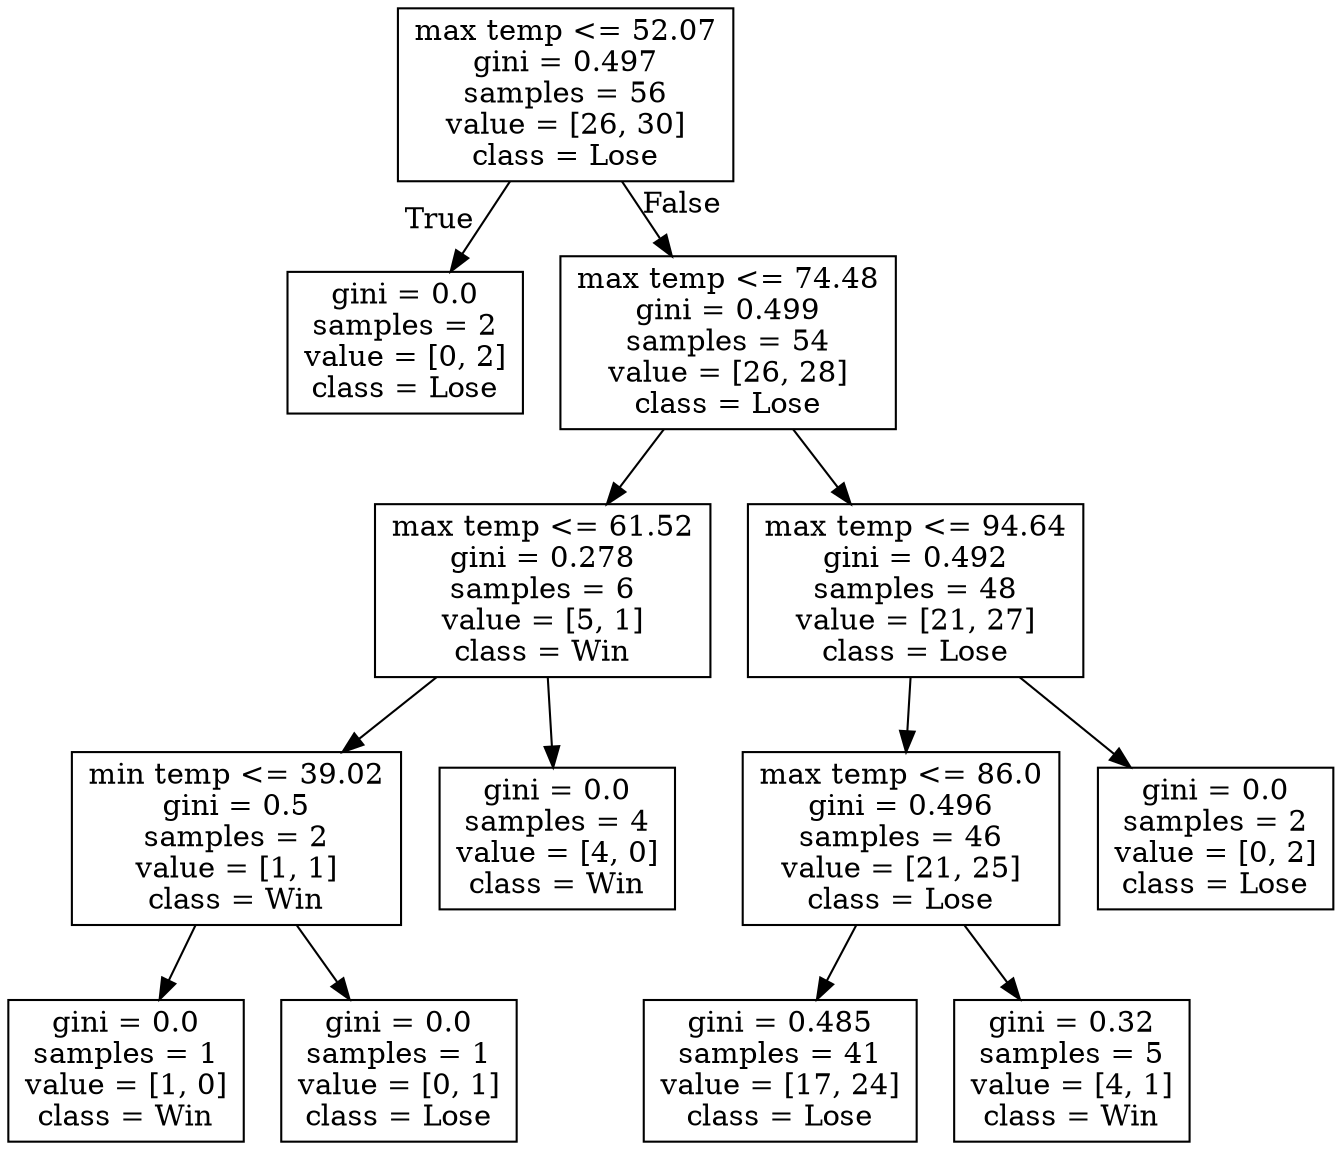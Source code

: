digraph Tree {
node [shape=box] ;
0 [label="max temp <= 52.07\ngini = 0.497\nsamples = 56\nvalue = [26, 30]\nclass = Lose"] ;
1 [label="gini = 0.0\nsamples = 2\nvalue = [0, 2]\nclass = Lose"] ;
0 -> 1 [labeldistance=2.5, labelangle=45, headlabel="True"] ;
2 [label="max temp <= 74.48\ngini = 0.499\nsamples = 54\nvalue = [26, 28]\nclass = Lose"] ;
0 -> 2 [labeldistance=2.5, labelangle=-45, headlabel="False"] ;
3 [label="max temp <= 61.52\ngini = 0.278\nsamples = 6\nvalue = [5, 1]\nclass = Win"] ;
2 -> 3 ;
4 [label="min temp <= 39.02\ngini = 0.5\nsamples = 2\nvalue = [1, 1]\nclass = Win"] ;
3 -> 4 ;
5 [label="gini = 0.0\nsamples = 1\nvalue = [1, 0]\nclass = Win"] ;
4 -> 5 ;
6 [label="gini = 0.0\nsamples = 1\nvalue = [0, 1]\nclass = Lose"] ;
4 -> 6 ;
7 [label="gini = 0.0\nsamples = 4\nvalue = [4, 0]\nclass = Win"] ;
3 -> 7 ;
8 [label="max temp <= 94.64\ngini = 0.492\nsamples = 48\nvalue = [21, 27]\nclass = Lose"] ;
2 -> 8 ;
9 [label="max temp <= 86.0\ngini = 0.496\nsamples = 46\nvalue = [21, 25]\nclass = Lose"] ;
8 -> 9 ;
10 [label="gini = 0.485\nsamples = 41\nvalue = [17, 24]\nclass = Lose"] ;
9 -> 10 ;
11 [label="gini = 0.32\nsamples = 5\nvalue = [4, 1]\nclass = Win"] ;
9 -> 11 ;
12 [label="gini = 0.0\nsamples = 2\nvalue = [0, 2]\nclass = Lose"] ;
8 -> 12 ;
}